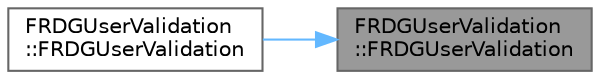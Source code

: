 digraph "FRDGUserValidation::FRDGUserValidation"
{
 // INTERACTIVE_SVG=YES
 // LATEX_PDF_SIZE
  bgcolor="transparent";
  edge [fontname=Helvetica,fontsize=10,labelfontname=Helvetica,labelfontsize=10];
  node [fontname=Helvetica,fontsize=10,shape=box,height=0.2,width=0.4];
  rankdir="RL";
  Node1 [id="Node000001",label="FRDGUserValidation\l::FRDGUserValidation",height=0.2,width=0.4,color="gray40", fillcolor="grey60", style="filled", fontcolor="black",tooltip=" "];
  Node1 -> Node2 [id="edge1_Node000001_Node000002",dir="back",color="steelblue1",style="solid",tooltip=" "];
  Node2 [id="Node000002",label="FRDGUserValidation\l::FRDGUserValidation",height=0.2,width=0.4,color="grey40", fillcolor="white", style="filled",URL="$d4/d74/classFRDGUserValidation.html#a29250f20525b09d5a9753ee29b1c3563",tooltip=" "];
}
